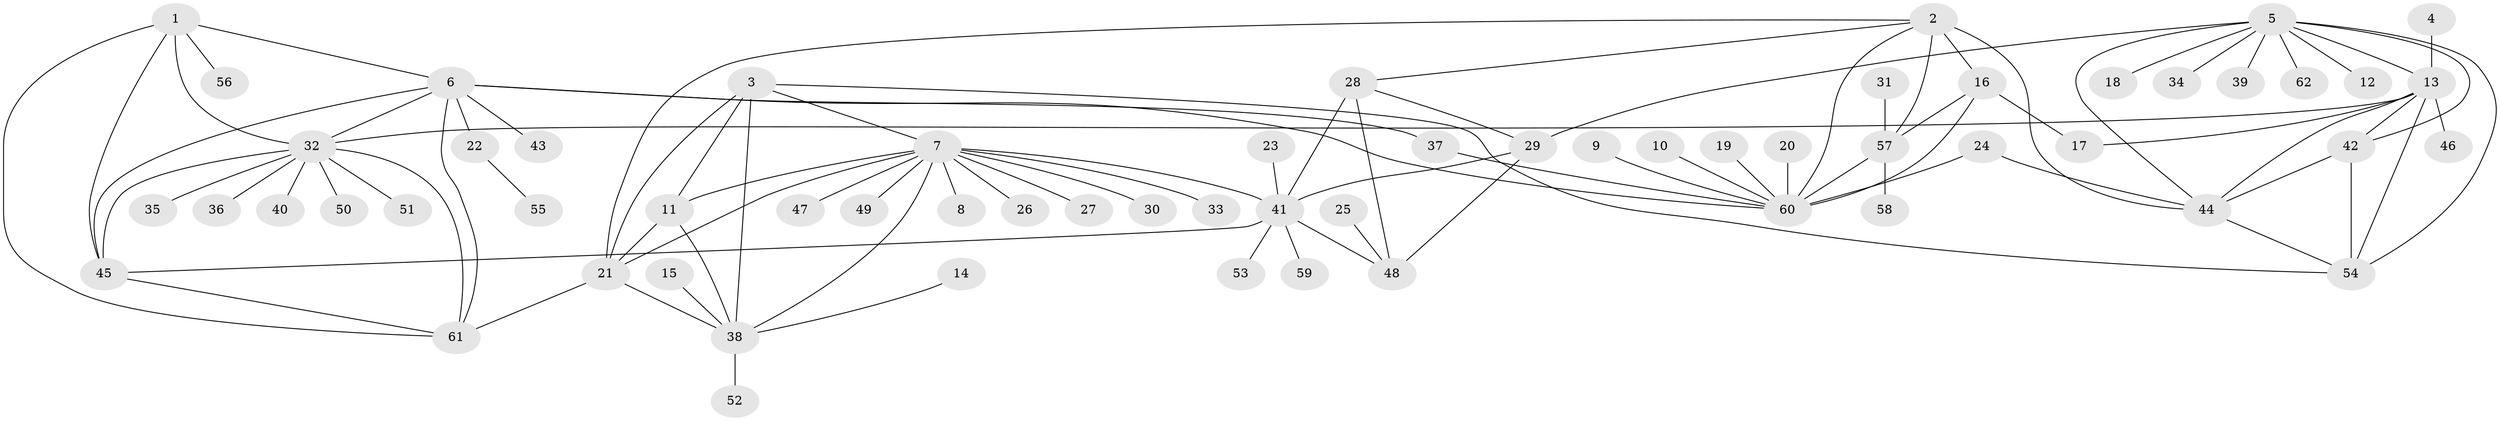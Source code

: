 // original degree distribution, {7: 0.04807692307692308, 5: 0.038461538461538464, 9: 0.009615384615384616, 6: 0.057692307692307696, 11: 0.019230769230769232, 10: 0.019230769230769232, 12: 0.009615384615384616, 4: 0.009615384615384616, 8: 0.019230769230769232, 13: 0.009615384615384616, 2: 0.17307692307692307, 1: 0.5865384615384616}
// Generated by graph-tools (version 1.1) at 2025/37/03/04/25 23:37:47]
// undirected, 62 vertices, 94 edges
graph export_dot {
  node [color=gray90,style=filled];
  1;
  2;
  3;
  4;
  5;
  6;
  7;
  8;
  9;
  10;
  11;
  12;
  13;
  14;
  15;
  16;
  17;
  18;
  19;
  20;
  21;
  22;
  23;
  24;
  25;
  26;
  27;
  28;
  29;
  30;
  31;
  32;
  33;
  34;
  35;
  36;
  37;
  38;
  39;
  40;
  41;
  42;
  43;
  44;
  45;
  46;
  47;
  48;
  49;
  50;
  51;
  52;
  53;
  54;
  55;
  56;
  57;
  58;
  59;
  60;
  61;
  62;
  1 -- 6 [weight=1.0];
  1 -- 32 [weight=1.0];
  1 -- 45 [weight=1.0];
  1 -- 56 [weight=1.0];
  1 -- 61 [weight=1.0];
  2 -- 16 [weight=2.0];
  2 -- 21 [weight=1.0];
  2 -- 28 [weight=1.0];
  2 -- 44 [weight=1.0];
  2 -- 57 [weight=2.0];
  2 -- 60 [weight=2.0];
  3 -- 7 [weight=1.0];
  3 -- 11 [weight=1.0];
  3 -- 21 [weight=1.0];
  3 -- 38 [weight=1.0];
  3 -- 54 [weight=1.0];
  4 -- 13 [weight=1.0];
  5 -- 12 [weight=1.0];
  5 -- 13 [weight=1.0];
  5 -- 18 [weight=1.0];
  5 -- 29 [weight=1.0];
  5 -- 34 [weight=1.0];
  5 -- 39 [weight=1.0];
  5 -- 42 [weight=1.0];
  5 -- 44 [weight=1.0];
  5 -- 54 [weight=1.0];
  5 -- 62 [weight=1.0];
  6 -- 22 [weight=1.0];
  6 -- 32 [weight=1.0];
  6 -- 37 [weight=1.0];
  6 -- 43 [weight=1.0];
  6 -- 45 [weight=1.0];
  6 -- 60 [weight=1.0];
  6 -- 61 [weight=1.0];
  7 -- 8 [weight=1.0];
  7 -- 11 [weight=1.0];
  7 -- 21 [weight=1.0];
  7 -- 26 [weight=1.0];
  7 -- 27 [weight=1.0];
  7 -- 30 [weight=1.0];
  7 -- 33 [weight=1.0];
  7 -- 38 [weight=1.0];
  7 -- 41 [weight=1.0];
  7 -- 47 [weight=1.0];
  7 -- 49 [weight=1.0];
  9 -- 60 [weight=1.0];
  10 -- 60 [weight=1.0];
  11 -- 21 [weight=1.0];
  11 -- 38 [weight=1.0];
  13 -- 17 [weight=1.0];
  13 -- 32 [weight=1.0];
  13 -- 42 [weight=1.0];
  13 -- 44 [weight=1.0];
  13 -- 46 [weight=1.0];
  13 -- 54 [weight=1.0];
  14 -- 38 [weight=1.0];
  15 -- 38 [weight=1.0];
  16 -- 17 [weight=1.0];
  16 -- 57 [weight=1.0];
  16 -- 60 [weight=1.0];
  19 -- 60 [weight=1.0];
  20 -- 60 [weight=1.0];
  21 -- 38 [weight=1.0];
  21 -- 61 [weight=1.0];
  22 -- 55 [weight=1.0];
  23 -- 41 [weight=1.0];
  24 -- 44 [weight=1.0];
  24 -- 60 [weight=1.0];
  25 -- 48 [weight=1.0];
  28 -- 29 [weight=1.0];
  28 -- 41 [weight=1.0];
  28 -- 48 [weight=2.0];
  29 -- 41 [weight=1.0];
  29 -- 48 [weight=2.0];
  31 -- 57 [weight=1.0];
  32 -- 35 [weight=1.0];
  32 -- 36 [weight=1.0];
  32 -- 40 [weight=1.0];
  32 -- 45 [weight=1.0];
  32 -- 50 [weight=1.0];
  32 -- 51 [weight=1.0];
  32 -- 61 [weight=1.0];
  37 -- 60 [weight=1.0];
  38 -- 52 [weight=1.0];
  41 -- 45 [weight=1.0];
  41 -- 48 [weight=2.0];
  41 -- 53 [weight=1.0];
  41 -- 59 [weight=1.0];
  42 -- 44 [weight=1.0];
  42 -- 54 [weight=1.0];
  44 -- 54 [weight=1.0];
  45 -- 61 [weight=1.0];
  57 -- 58 [weight=1.0];
  57 -- 60 [weight=1.0];
}
